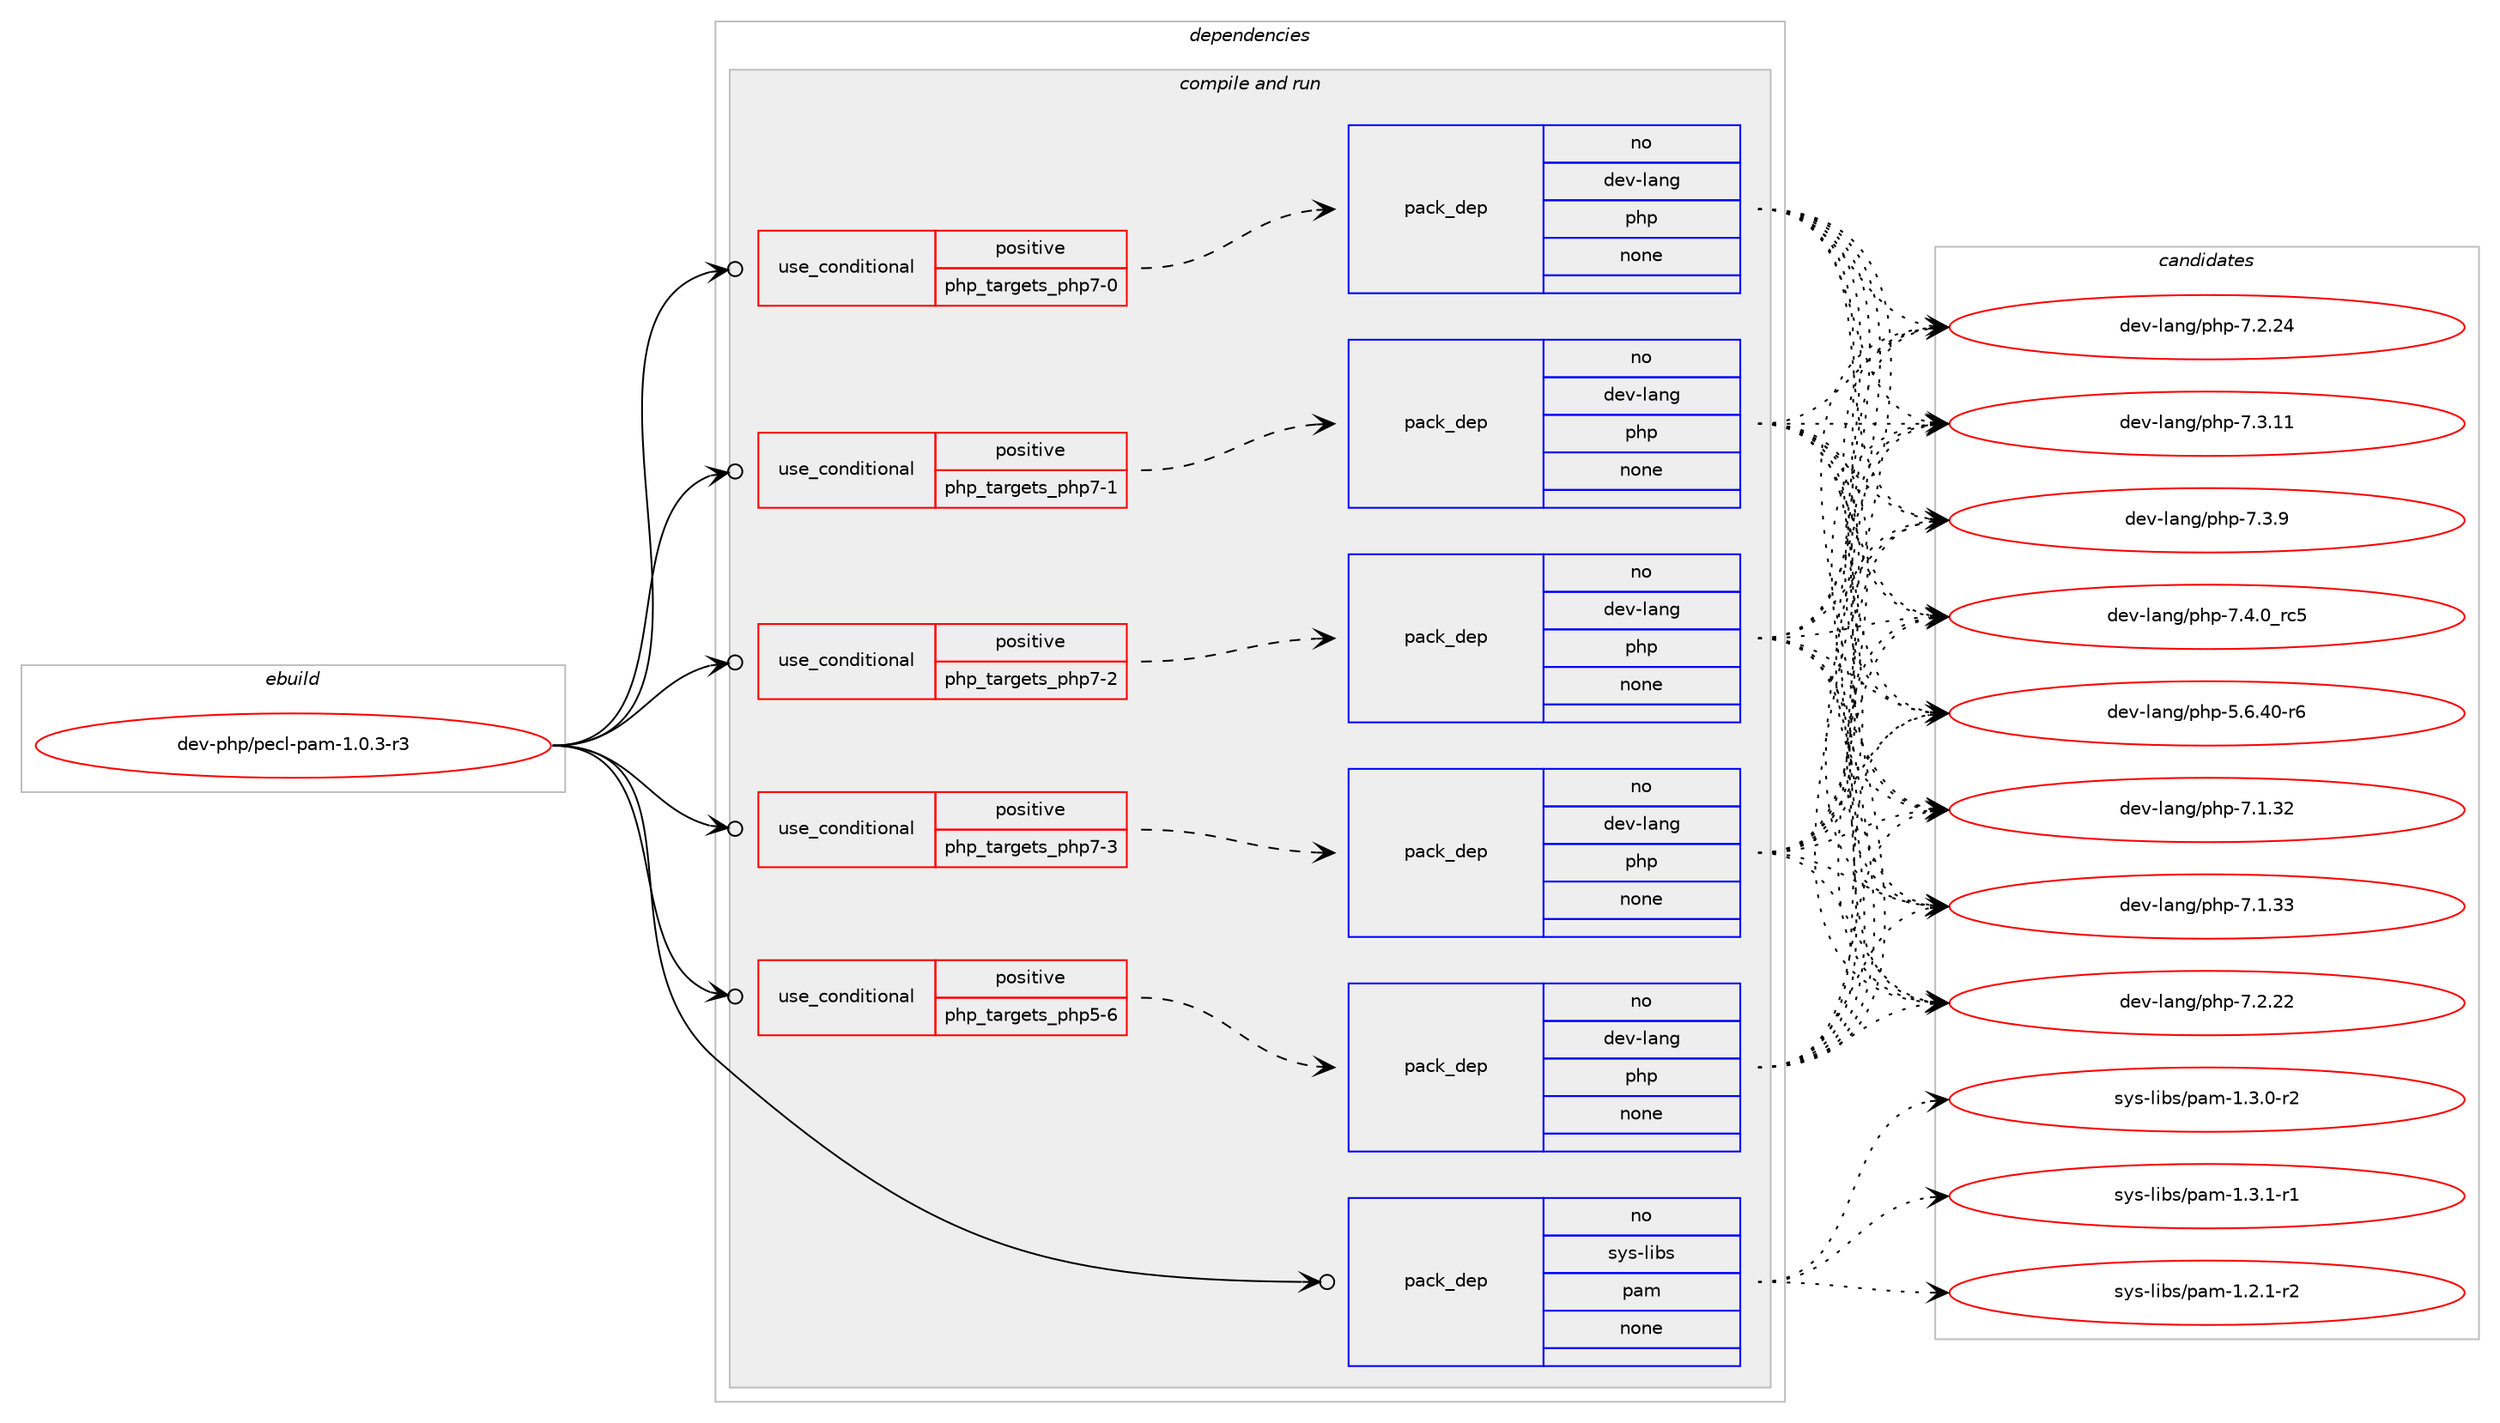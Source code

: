 digraph prolog {

# *************
# Graph options
# *************

newrank=true;
concentrate=true;
compound=true;
graph [rankdir=LR,fontname=Helvetica,fontsize=10,ranksep=1.5];#, ranksep=2.5, nodesep=0.2];
edge  [arrowhead=vee];
node  [fontname=Helvetica,fontsize=10];

# **********
# The ebuild
# **********

subgraph cluster_leftcol {
color=gray;
rank=same;
label=<<i>ebuild</i>>;
id [label="dev-php/pecl-pam-1.0.3-r3", color=red, width=4, href="../dev-php/pecl-pam-1.0.3-r3.svg"];
}

# ****************
# The dependencies
# ****************

subgraph cluster_midcol {
color=gray;
label=<<i>dependencies</i>>;
subgraph cluster_compile {
fillcolor="#eeeeee";
style=filled;
label=<<i>compile</i>>;
}
subgraph cluster_compileandrun {
fillcolor="#eeeeee";
style=filled;
label=<<i>compile and run</i>>;
subgraph cond135106 {
dependency590751 [label=<<TABLE BORDER="0" CELLBORDER="1" CELLSPACING="0" CELLPADDING="4"><TR><TD ROWSPAN="3" CELLPADDING="10">use_conditional</TD></TR><TR><TD>positive</TD></TR><TR><TD>php_targets_php5-6</TD></TR></TABLE>>, shape=none, color=red];
subgraph pack443921 {
dependency590752 [label=<<TABLE BORDER="0" CELLBORDER="1" CELLSPACING="0" CELLPADDING="4" WIDTH="220"><TR><TD ROWSPAN="6" CELLPADDING="30">pack_dep</TD></TR><TR><TD WIDTH="110">no</TD></TR><TR><TD>dev-lang</TD></TR><TR><TD>php</TD></TR><TR><TD>none</TD></TR><TR><TD></TD></TR></TABLE>>, shape=none, color=blue];
}
dependency590751:e -> dependency590752:w [weight=20,style="dashed",arrowhead="vee"];
}
id:e -> dependency590751:w [weight=20,style="solid",arrowhead="odotvee"];
subgraph cond135107 {
dependency590753 [label=<<TABLE BORDER="0" CELLBORDER="1" CELLSPACING="0" CELLPADDING="4"><TR><TD ROWSPAN="3" CELLPADDING="10">use_conditional</TD></TR><TR><TD>positive</TD></TR><TR><TD>php_targets_php7-0</TD></TR></TABLE>>, shape=none, color=red];
subgraph pack443922 {
dependency590754 [label=<<TABLE BORDER="0" CELLBORDER="1" CELLSPACING="0" CELLPADDING="4" WIDTH="220"><TR><TD ROWSPAN="6" CELLPADDING="30">pack_dep</TD></TR><TR><TD WIDTH="110">no</TD></TR><TR><TD>dev-lang</TD></TR><TR><TD>php</TD></TR><TR><TD>none</TD></TR><TR><TD></TD></TR></TABLE>>, shape=none, color=blue];
}
dependency590753:e -> dependency590754:w [weight=20,style="dashed",arrowhead="vee"];
}
id:e -> dependency590753:w [weight=20,style="solid",arrowhead="odotvee"];
subgraph cond135108 {
dependency590755 [label=<<TABLE BORDER="0" CELLBORDER="1" CELLSPACING="0" CELLPADDING="4"><TR><TD ROWSPAN="3" CELLPADDING="10">use_conditional</TD></TR><TR><TD>positive</TD></TR><TR><TD>php_targets_php7-1</TD></TR></TABLE>>, shape=none, color=red];
subgraph pack443923 {
dependency590756 [label=<<TABLE BORDER="0" CELLBORDER="1" CELLSPACING="0" CELLPADDING="4" WIDTH="220"><TR><TD ROWSPAN="6" CELLPADDING="30">pack_dep</TD></TR><TR><TD WIDTH="110">no</TD></TR><TR><TD>dev-lang</TD></TR><TR><TD>php</TD></TR><TR><TD>none</TD></TR><TR><TD></TD></TR></TABLE>>, shape=none, color=blue];
}
dependency590755:e -> dependency590756:w [weight=20,style="dashed",arrowhead="vee"];
}
id:e -> dependency590755:w [weight=20,style="solid",arrowhead="odotvee"];
subgraph cond135109 {
dependency590757 [label=<<TABLE BORDER="0" CELLBORDER="1" CELLSPACING="0" CELLPADDING="4"><TR><TD ROWSPAN="3" CELLPADDING="10">use_conditional</TD></TR><TR><TD>positive</TD></TR><TR><TD>php_targets_php7-2</TD></TR></TABLE>>, shape=none, color=red];
subgraph pack443924 {
dependency590758 [label=<<TABLE BORDER="0" CELLBORDER="1" CELLSPACING="0" CELLPADDING="4" WIDTH="220"><TR><TD ROWSPAN="6" CELLPADDING="30">pack_dep</TD></TR><TR><TD WIDTH="110">no</TD></TR><TR><TD>dev-lang</TD></TR><TR><TD>php</TD></TR><TR><TD>none</TD></TR><TR><TD></TD></TR></TABLE>>, shape=none, color=blue];
}
dependency590757:e -> dependency590758:w [weight=20,style="dashed",arrowhead="vee"];
}
id:e -> dependency590757:w [weight=20,style="solid",arrowhead="odotvee"];
subgraph cond135110 {
dependency590759 [label=<<TABLE BORDER="0" CELLBORDER="1" CELLSPACING="0" CELLPADDING="4"><TR><TD ROWSPAN="3" CELLPADDING="10">use_conditional</TD></TR><TR><TD>positive</TD></TR><TR><TD>php_targets_php7-3</TD></TR></TABLE>>, shape=none, color=red];
subgraph pack443925 {
dependency590760 [label=<<TABLE BORDER="0" CELLBORDER="1" CELLSPACING="0" CELLPADDING="4" WIDTH="220"><TR><TD ROWSPAN="6" CELLPADDING="30">pack_dep</TD></TR><TR><TD WIDTH="110">no</TD></TR><TR><TD>dev-lang</TD></TR><TR><TD>php</TD></TR><TR><TD>none</TD></TR><TR><TD></TD></TR></TABLE>>, shape=none, color=blue];
}
dependency590759:e -> dependency590760:w [weight=20,style="dashed",arrowhead="vee"];
}
id:e -> dependency590759:w [weight=20,style="solid",arrowhead="odotvee"];
subgraph pack443926 {
dependency590761 [label=<<TABLE BORDER="0" CELLBORDER="1" CELLSPACING="0" CELLPADDING="4" WIDTH="220"><TR><TD ROWSPAN="6" CELLPADDING="30">pack_dep</TD></TR><TR><TD WIDTH="110">no</TD></TR><TR><TD>sys-libs</TD></TR><TR><TD>pam</TD></TR><TR><TD>none</TD></TR><TR><TD></TD></TR></TABLE>>, shape=none, color=blue];
}
id:e -> dependency590761:w [weight=20,style="solid",arrowhead="odotvee"];
}
subgraph cluster_run {
fillcolor="#eeeeee";
style=filled;
label=<<i>run</i>>;
}
}

# **************
# The candidates
# **************

subgraph cluster_choices {
rank=same;
color=gray;
label=<<i>candidates</i>>;

subgraph choice443921 {
color=black;
nodesep=1;
choice100101118451089711010347112104112455346544652484511454 [label="dev-lang/php-5.6.40-r6", color=red, width=4,href="../dev-lang/php-5.6.40-r6.svg"];
choice10010111845108971101034711210411245554649465150 [label="dev-lang/php-7.1.32", color=red, width=4,href="../dev-lang/php-7.1.32.svg"];
choice10010111845108971101034711210411245554649465151 [label="dev-lang/php-7.1.33", color=red, width=4,href="../dev-lang/php-7.1.33.svg"];
choice10010111845108971101034711210411245554650465050 [label="dev-lang/php-7.2.22", color=red, width=4,href="../dev-lang/php-7.2.22.svg"];
choice10010111845108971101034711210411245554650465052 [label="dev-lang/php-7.2.24", color=red, width=4,href="../dev-lang/php-7.2.24.svg"];
choice10010111845108971101034711210411245554651464949 [label="dev-lang/php-7.3.11", color=red, width=4,href="../dev-lang/php-7.3.11.svg"];
choice100101118451089711010347112104112455546514657 [label="dev-lang/php-7.3.9", color=red, width=4,href="../dev-lang/php-7.3.9.svg"];
choice100101118451089711010347112104112455546524648951149953 [label="dev-lang/php-7.4.0_rc5", color=red, width=4,href="../dev-lang/php-7.4.0_rc5.svg"];
dependency590752:e -> choice100101118451089711010347112104112455346544652484511454:w [style=dotted,weight="100"];
dependency590752:e -> choice10010111845108971101034711210411245554649465150:w [style=dotted,weight="100"];
dependency590752:e -> choice10010111845108971101034711210411245554649465151:w [style=dotted,weight="100"];
dependency590752:e -> choice10010111845108971101034711210411245554650465050:w [style=dotted,weight="100"];
dependency590752:e -> choice10010111845108971101034711210411245554650465052:w [style=dotted,weight="100"];
dependency590752:e -> choice10010111845108971101034711210411245554651464949:w [style=dotted,weight="100"];
dependency590752:e -> choice100101118451089711010347112104112455546514657:w [style=dotted,weight="100"];
dependency590752:e -> choice100101118451089711010347112104112455546524648951149953:w [style=dotted,weight="100"];
}
subgraph choice443922 {
color=black;
nodesep=1;
choice100101118451089711010347112104112455346544652484511454 [label="dev-lang/php-5.6.40-r6", color=red, width=4,href="../dev-lang/php-5.6.40-r6.svg"];
choice10010111845108971101034711210411245554649465150 [label="dev-lang/php-7.1.32", color=red, width=4,href="../dev-lang/php-7.1.32.svg"];
choice10010111845108971101034711210411245554649465151 [label="dev-lang/php-7.1.33", color=red, width=4,href="../dev-lang/php-7.1.33.svg"];
choice10010111845108971101034711210411245554650465050 [label="dev-lang/php-7.2.22", color=red, width=4,href="../dev-lang/php-7.2.22.svg"];
choice10010111845108971101034711210411245554650465052 [label="dev-lang/php-7.2.24", color=red, width=4,href="../dev-lang/php-7.2.24.svg"];
choice10010111845108971101034711210411245554651464949 [label="dev-lang/php-7.3.11", color=red, width=4,href="../dev-lang/php-7.3.11.svg"];
choice100101118451089711010347112104112455546514657 [label="dev-lang/php-7.3.9", color=red, width=4,href="../dev-lang/php-7.3.9.svg"];
choice100101118451089711010347112104112455546524648951149953 [label="dev-lang/php-7.4.0_rc5", color=red, width=4,href="../dev-lang/php-7.4.0_rc5.svg"];
dependency590754:e -> choice100101118451089711010347112104112455346544652484511454:w [style=dotted,weight="100"];
dependency590754:e -> choice10010111845108971101034711210411245554649465150:w [style=dotted,weight="100"];
dependency590754:e -> choice10010111845108971101034711210411245554649465151:w [style=dotted,weight="100"];
dependency590754:e -> choice10010111845108971101034711210411245554650465050:w [style=dotted,weight="100"];
dependency590754:e -> choice10010111845108971101034711210411245554650465052:w [style=dotted,weight="100"];
dependency590754:e -> choice10010111845108971101034711210411245554651464949:w [style=dotted,weight="100"];
dependency590754:e -> choice100101118451089711010347112104112455546514657:w [style=dotted,weight="100"];
dependency590754:e -> choice100101118451089711010347112104112455546524648951149953:w [style=dotted,weight="100"];
}
subgraph choice443923 {
color=black;
nodesep=1;
choice100101118451089711010347112104112455346544652484511454 [label="dev-lang/php-5.6.40-r6", color=red, width=4,href="../dev-lang/php-5.6.40-r6.svg"];
choice10010111845108971101034711210411245554649465150 [label="dev-lang/php-7.1.32", color=red, width=4,href="../dev-lang/php-7.1.32.svg"];
choice10010111845108971101034711210411245554649465151 [label="dev-lang/php-7.1.33", color=red, width=4,href="../dev-lang/php-7.1.33.svg"];
choice10010111845108971101034711210411245554650465050 [label="dev-lang/php-7.2.22", color=red, width=4,href="../dev-lang/php-7.2.22.svg"];
choice10010111845108971101034711210411245554650465052 [label="dev-lang/php-7.2.24", color=red, width=4,href="../dev-lang/php-7.2.24.svg"];
choice10010111845108971101034711210411245554651464949 [label="dev-lang/php-7.3.11", color=red, width=4,href="../dev-lang/php-7.3.11.svg"];
choice100101118451089711010347112104112455546514657 [label="dev-lang/php-7.3.9", color=red, width=4,href="../dev-lang/php-7.3.9.svg"];
choice100101118451089711010347112104112455546524648951149953 [label="dev-lang/php-7.4.0_rc5", color=red, width=4,href="../dev-lang/php-7.4.0_rc5.svg"];
dependency590756:e -> choice100101118451089711010347112104112455346544652484511454:w [style=dotted,weight="100"];
dependency590756:e -> choice10010111845108971101034711210411245554649465150:w [style=dotted,weight="100"];
dependency590756:e -> choice10010111845108971101034711210411245554649465151:w [style=dotted,weight="100"];
dependency590756:e -> choice10010111845108971101034711210411245554650465050:w [style=dotted,weight="100"];
dependency590756:e -> choice10010111845108971101034711210411245554650465052:w [style=dotted,weight="100"];
dependency590756:e -> choice10010111845108971101034711210411245554651464949:w [style=dotted,weight="100"];
dependency590756:e -> choice100101118451089711010347112104112455546514657:w [style=dotted,weight="100"];
dependency590756:e -> choice100101118451089711010347112104112455546524648951149953:w [style=dotted,weight="100"];
}
subgraph choice443924 {
color=black;
nodesep=1;
choice100101118451089711010347112104112455346544652484511454 [label="dev-lang/php-5.6.40-r6", color=red, width=4,href="../dev-lang/php-5.6.40-r6.svg"];
choice10010111845108971101034711210411245554649465150 [label="dev-lang/php-7.1.32", color=red, width=4,href="../dev-lang/php-7.1.32.svg"];
choice10010111845108971101034711210411245554649465151 [label="dev-lang/php-7.1.33", color=red, width=4,href="../dev-lang/php-7.1.33.svg"];
choice10010111845108971101034711210411245554650465050 [label="dev-lang/php-7.2.22", color=red, width=4,href="../dev-lang/php-7.2.22.svg"];
choice10010111845108971101034711210411245554650465052 [label="dev-lang/php-7.2.24", color=red, width=4,href="../dev-lang/php-7.2.24.svg"];
choice10010111845108971101034711210411245554651464949 [label="dev-lang/php-7.3.11", color=red, width=4,href="../dev-lang/php-7.3.11.svg"];
choice100101118451089711010347112104112455546514657 [label="dev-lang/php-7.3.9", color=red, width=4,href="../dev-lang/php-7.3.9.svg"];
choice100101118451089711010347112104112455546524648951149953 [label="dev-lang/php-7.4.0_rc5", color=red, width=4,href="../dev-lang/php-7.4.0_rc5.svg"];
dependency590758:e -> choice100101118451089711010347112104112455346544652484511454:w [style=dotted,weight="100"];
dependency590758:e -> choice10010111845108971101034711210411245554649465150:w [style=dotted,weight="100"];
dependency590758:e -> choice10010111845108971101034711210411245554649465151:w [style=dotted,weight="100"];
dependency590758:e -> choice10010111845108971101034711210411245554650465050:w [style=dotted,weight="100"];
dependency590758:e -> choice10010111845108971101034711210411245554650465052:w [style=dotted,weight="100"];
dependency590758:e -> choice10010111845108971101034711210411245554651464949:w [style=dotted,weight="100"];
dependency590758:e -> choice100101118451089711010347112104112455546514657:w [style=dotted,weight="100"];
dependency590758:e -> choice100101118451089711010347112104112455546524648951149953:w [style=dotted,weight="100"];
}
subgraph choice443925 {
color=black;
nodesep=1;
choice100101118451089711010347112104112455346544652484511454 [label="dev-lang/php-5.6.40-r6", color=red, width=4,href="../dev-lang/php-5.6.40-r6.svg"];
choice10010111845108971101034711210411245554649465150 [label="dev-lang/php-7.1.32", color=red, width=4,href="../dev-lang/php-7.1.32.svg"];
choice10010111845108971101034711210411245554649465151 [label="dev-lang/php-7.1.33", color=red, width=4,href="../dev-lang/php-7.1.33.svg"];
choice10010111845108971101034711210411245554650465050 [label="dev-lang/php-7.2.22", color=red, width=4,href="../dev-lang/php-7.2.22.svg"];
choice10010111845108971101034711210411245554650465052 [label="dev-lang/php-7.2.24", color=red, width=4,href="../dev-lang/php-7.2.24.svg"];
choice10010111845108971101034711210411245554651464949 [label="dev-lang/php-7.3.11", color=red, width=4,href="../dev-lang/php-7.3.11.svg"];
choice100101118451089711010347112104112455546514657 [label="dev-lang/php-7.3.9", color=red, width=4,href="../dev-lang/php-7.3.9.svg"];
choice100101118451089711010347112104112455546524648951149953 [label="dev-lang/php-7.4.0_rc5", color=red, width=4,href="../dev-lang/php-7.4.0_rc5.svg"];
dependency590760:e -> choice100101118451089711010347112104112455346544652484511454:w [style=dotted,weight="100"];
dependency590760:e -> choice10010111845108971101034711210411245554649465150:w [style=dotted,weight="100"];
dependency590760:e -> choice10010111845108971101034711210411245554649465151:w [style=dotted,weight="100"];
dependency590760:e -> choice10010111845108971101034711210411245554650465050:w [style=dotted,weight="100"];
dependency590760:e -> choice10010111845108971101034711210411245554650465052:w [style=dotted,weight="100"];
dependency590760:e -> choice10010111845108971101034711210411245554651464949:w [style=dotted,weight="100"];
dependency590760:e -> choice100101118451089711010347112104112455546514657:w [style=dotted,weight="100"];
dependency590760:e -> choice100101118451089711010347112104112455546524648951149953:w [style=dotted,weight="100"];
}
subgraph choice443926 {
color=black;
nodesep=1;
choice115121115451081059811547112971094549465046494511450 [label="sys-libs/pam-1.2.1-r2", color=red, width=4,href="../sys-libs/pam-1.2.1-r2.svg"];
choice115121115451081059811547112971094549465146484511450 [label="sys-libs/pam-1.3.0-r2", color=red, width=4,href="../sys-libs/pam-1.3.0-r2.svg"];
choice115121115451081059811547112971094549465146494511449 [label="sys-libs/pam-1.3.1-r1", color=red, width=4,href="../sys-libs/pam-1.3.1-r1.svg"];
dependency590761:e -> choice115121115451081059811547112971094549465046494511450:w [style=dotted,weight="100"];
dependency590761:e -> choice115121115451081059811547112971094549465146484511450:w [style=dotted,weight="100"];
dependency590761:e -> choice115121115451081059811547112971094549465146494511449:w [style=dotted,weight="100"];
}
}

}

